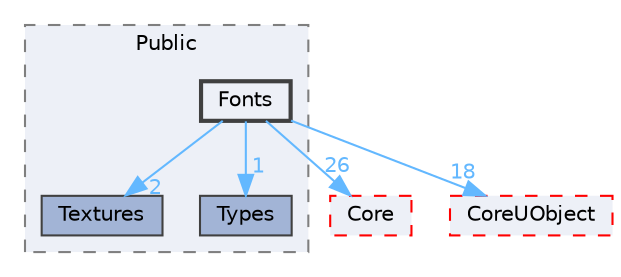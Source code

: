 digraph "Fonts"
{
 // INTERACTIVE_SVG=YES
 // LATEX_PDF_SIZE
  bgcolor="transparent";
  edge [fontname=Helvetica,fontsize=10,labelfontname=Helvetica,labelfontsize=10];
  node [fontname=Helvetica,fontsize=10,shape=box,height=0.2,width=0.4];
  compound=true
  subgraph clusterdir_14e7ebd69e9a4010803c73febb04adda {
    graph [ bgcolor="#edf0f7", pencolor="grey50", label="Public", fontname=Helvetica,fontsize=10 style="filled,dashed", URL="dir_14e7ebd69e9a4010803c73febb04adda.html",tooltip=""]
  dir_522901d0468144ac44219c7b8e2ad0fa [label="Textures", fillcolor="#a2b4d6", color="grey25", style="filled", URL="dir_522901d0468144ac44219c7b8e2ad0fa.html",tooltip=""];
  dir_794fc8708937e2950f05748bfb481b64 [label="Types", fillcolor="#a2b4d6", color="grey25", style="filled", URL="dir_794fc8708937e2950f05748bfb481b64.html",tooltip=""];
  dir_38acfaf937b57e3b915c5d49d04ab792 [label="Fonts", fillcolor="#edf0f7", color="grey25", style="filled,bold", URL="dir_38acfaf937b57e3b915c5d49d04ab792.html",tooltip=""];
  }
  dir_0e6cddcc9caa1238c7f3774224afaa45 [label="Core", fillcolor="#edf0f7", color="red", style="filled,dashed", URL="dir_0e6cddcc9caa1238c7f3774224afaa45.html",tooltip=""];
  dir_4c499e5e32e2b4479ad7e552df73eeae [label="CoreUObject", fillcolor="#edf0f7", color="red", style="filled,dashed", URL="dir_4c499e5e32e2b4479ad7e552df73eeae.html",tooltip=""];
  dir_38acfaf937b57e3b915c5d49d04ab792->dir_0e6cddcc9caa1238c7f3774224afaa45 [headlabel="26", labeldistance=1.5 headhref="dir_000407_000266.html" href="dir_000407_000266.html" color="steelblue1" fontcolor="steelblue1"];
  dir_38acfaf937b57e3b915c5d49d04ab792->dir_4c499e5e32e2b4479ad7e552df73eeae [headlabel="18", labeldistance=1.5 headhref="dir_000407_000268.html" href="dir_000407_000268.html" color="steelblue1" fontcolor="steelblue1"];
  dir_38acfaf937b57e3b915c5d49d04ab792->dir_522901d0468144ac44219c7b8e2ad0fa [headlabel="2", labeldistance=1.5 headhref="dir_000407_001185.html" href="dir_000407_001185.html" color="steelblue1" fontcolor="steelblue1"];
  dir_38acfaf937b57e3b915c5d49d04ab792->dir_794fc8708937e2950f05748bfb481b64 [headlabel="1", labeldistance=1.5 headhref="dir_000407_001219.html" href="dir_000407_001219.html" color="steelblue1" fontcolor="steelblue1"];
}
